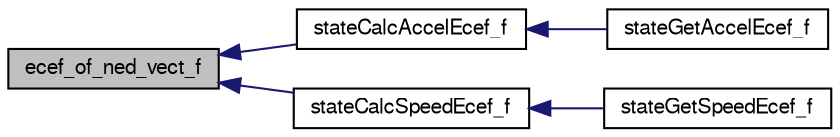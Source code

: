 digraph "ecef_of_ned_vect_f"
{
  edge [fontname="FreeSans",fontsize="10",labelfontname="FreeSans",labelfontsize="10"];
  node [fontname="FreeSans",fontsize="10",shape=record];
  rankdir="LR";
  Node1 [label="ecef_of_ned_vect_f",height=0.2,width=0.4,color="black", fillcolor="grey75", style="filled", fontcolor="black"];
  Node1 -> Node2 [dir="back",color="midnightblue",fontsize="10",style="solid",fontname="FreeSans"];
  Node2 [label="stateCalcAccelEcef_f",height=0.2,width=0.4,color="black", fillcolor="white", style="filled",URL="$group__state__acceleration.html#ga99ff3fbb7c78f6fa9d7357b8d4f374e3"];
  Node2 -> Node3 [dir="back",color="midnightblue",fontsize="10",style="solid",fontname="FreeSans"];
  Node3 [label="stateGetAccelEcef_f",height=0.2,width=0.4,color="black", fillcolor="white", style="filled",URL="$group__state__acceleration.html#ga4195f5fca4133a0cd1bdd098e11dc94a",tooltip="Get acceleration in ECEF coordinates (float). "];
  Node1 -> Node4 [dir="back",color="midnightblue",fontsize="10",style="solid",fontname="FreeSans"];
  Node4 [label="stateCalcSpeedEcef_f",height=0.2,width=0.4,color="black", fillcolor="white", style="filled",URL="$group__state__velocity.html#gab237c6b3d2e0e347508094bdcea3cd18"];
  Node4 -> Node5 [dir="back",color="midnightblue",fontsize="10",style="solid",fontname="FreeSans"];
  Node5 [label="stateGetSpeedEcef_f",height=0.2,width=0.4,color="black", fillcolor="white", style="filled",URL="$group__state__velocity.html#gae33d4072bdddf50550019a680f436134",tooltip="Get ground speed in ECEF coordinates (float). "];
}
